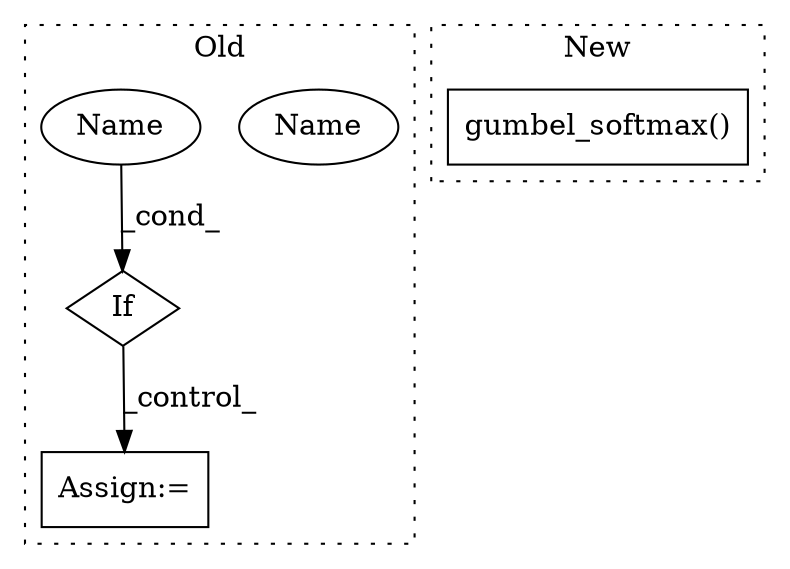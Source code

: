 digraph G {
subgraph cluster0 {
1 [label="If" a="96" s="13390,13397" l="3,18" shape="diamond"];
3 [label="Assign:=" a="68" s="13459" l="3" shape="box"];
4 [label="Name" a="87" s="13393" l="4" shape="ellipse"];
5 [label="Name" a="87" s="13393" l="4" shape="ellipse"];
label = "Old";
style="dotted";
}
subgraph cluster1 {
2 [label="gumbel_softmax()" a="75" s="13714,13755" l="17,1" shape="box"];
label = "New";
style="dotted";
}
1 -> 3 [label="_control_"];
5 -> 1 [label="_cond_"];
}
